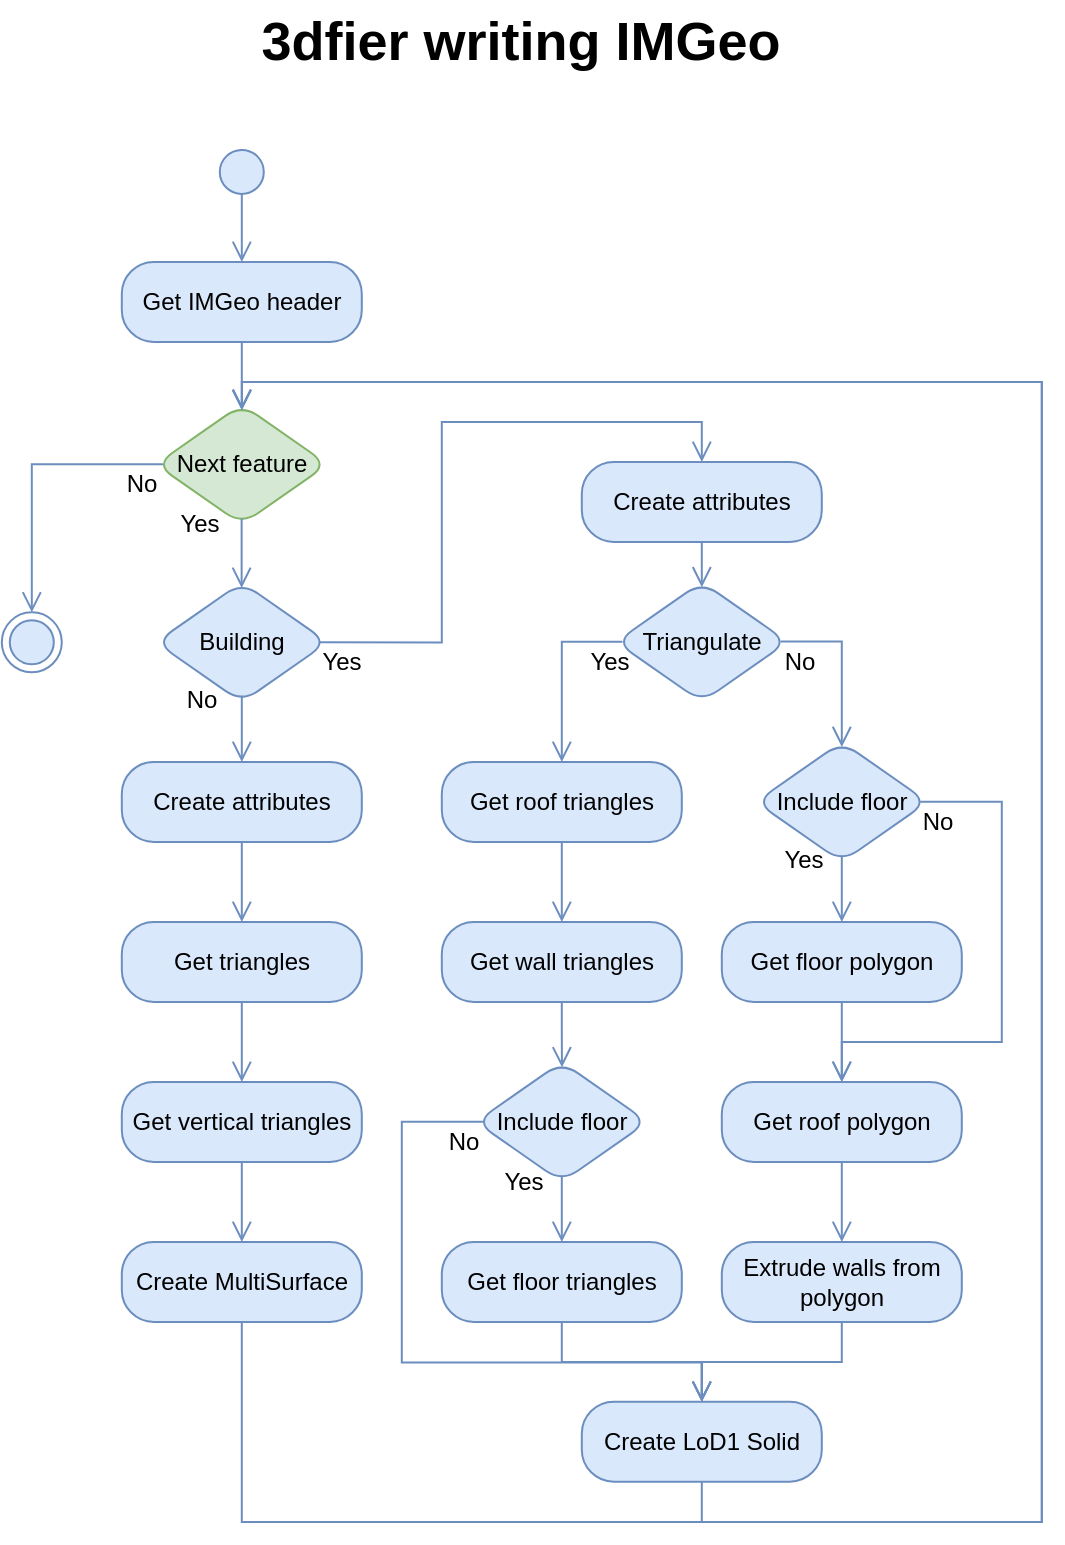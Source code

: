 <mxfile version="12.6.5" type="device"><diagram id="8uUW5VcGIEPM47w4EnDk" name="Page-1"><mxGraphModel dx="1086" dy="806" grid="1" gridSize="10" guides="1" tooltips="1" connect="1" arrows="1" fold="1" page="1" pageScale="1" pageWidth="850" pageHeight="1100" math="0" shadow="0"><root><mxCell id="0"/><mxCell id="1" parent="0"/><mxCell id="du1gqOrOKqdX8gl0MiSq-1" value="Next feature" style="rhombus;whiteSpace=wrap;html=1;fillColor=#d5e8d4;strokeColor=#82b366;rounded=1;shadow=0;strokeWidth=1;perimeterSpacing=0;" parent="1" vertex="1"><mxGeometry x="241.9" y="201.2" width="86" height="60" as="geometry"/></mxCell><mxCell id="du1gqOrOKqdX8gl0MiSq-2" value="No" style="text;html=1;strokeColor=none;fillColor=none;align=center;verticalAlign=middle;whiteSpace=wrap;rounded=0;" parent="1" vertex="1"><mxGeometry x="214.61" y="231.2" width="40" height="20" as="geometry"/></mxCell><mxCell id="du1gqOrOKqdX8gl0MiSq-3" value="Yes" style="text;html=1;strokeColor=none;fillColor=none;align=center;verticalAlign=middle;whiteSpace=wrap;rounded=0;" parent="1" vertex="1"><mxGeometry x="244.42" y="251.2" width="40" height="20" as="geometry"/></mxCell><mxCell id="du1gqOrOKqdX8gl0MiSq-18" value="Create attributes" style="rounded=1;whiteSpace=wrap;html=1;arcSize=40;fillColor=#dae8fc;strokeColor=#6c8ebf;shadow=0;" parent="1" vertex="1"><mxGeometry x="224.9" y="379.95" width="120" height="40" as="geometry"/></mxCell><mxCell id="du1gqOrOKqdX8gl0MiSq-19" value="" style="edgeStyle=orthogonalEdgeStyle;html=1;verticalAlign=bottom;endArrow=open;endSize=8;strokeColor=#6c8ebf;fillColor=#dae8fc;shadow=0;rounded=0;entryX=0.5;entryY=0;entryDx=0;entryDy=0;exitX=0.5;exitY=1;exitDx=0;exitDy=0;" parent="1" source="du1gqOrOKqdX8gl0MiSq-18" target="du1gqOrOKqdX8gl0MiSq-47" edge="1"><mxGeometry relative="1" as="geometry"><mxPoint x="279.55" y="456.95" as="targetPoint"/><mxPoint x="279.55" y="416.95" as="sourcePoint"/><Array as="points"/></mxGeometry></mxCell><mxCell id="du1gqOrOKqdX8gl0MiSq-20" value="" style="edgeStyle=orthogonalEdgeStyle;html=1;verticalAlign=bottom;endArrow=open;endSize=8;strokeColor=#6c8ebf;fillColor=#dae8fc;shadow=0;rounded=0;entryX=0.5;entryY=0;entryDx=0;entryDy=0;exitX=0.5;exitY=0.954;exitDx=0;exitDy=0;exitPerimeter=0;" parent="1" source="du1gqOrOKqdX8gl0MiSq-30" target="du1gqOrOKqdX8gl0MiSq-18" edge="1"><mxGeometry relative="1" as="geometry"><mxPoint x="279.55" y="377.18" as="targetPoint"/><mxPoint x="289.55" y="346.18" as="sourcePoint"/><Array as="points"/></mxGeometry></mxCell><mxCell id="du1gqOrOKqdX8gl0MiSq-25" value="" style="edgeStyle=orthogonalEdgeStyle;html=1;verticalAlign=bottom;endArrow=open;endSize=8;strokeColor=#6c8ebf;fillColor=#dae8fc;shadow=0;exitX=0.5;exitY=0.861;exitDx=0;exitDy=0;rounded=0;exitPerimeter=0;entryX=0.5;entryY=0;entryDx=0;entryDy=0;" parent="1" source="du1gqOrOKqdX8gl0MiSq-55" target="du1gqOrOKqdX8gl0MiSq-26" edge="1"><mxGeometry relative="1" as="geometry"><mxPoint x="279.757" y="132.441" as="targetPoint"/><mxPoint x="284.9" y="97.55" as="sourcePoint"/></mxGeometry></mxCell><mxCell id="du1gqOrOKqdX8gl0MiSq-26" value="Get IMGeo header" style="rounded=1;whiteSpace=wrap;html=1;arcSize=40;fillColor=#dae8fc;strokeColor=#6c8ebf;shadow=0;" parent="1" vertex="1"><mxGeometry x="224.9" y="129.95" width="120" height="40" as="geometry"/></mxCell><mxCell id="du1gqOrOKqdX8gl0MiSq-27" value="" style="edgeStyle=orthogonalEdgeStyle;html=1;verticalAlign=bottom;endArrow=open;endSize=8;strokeColor=#6c8ebf;fillColor=#dae8fc;shadow=0;rounded=0;exitX=0.5;exitY=1;exitDx=0;exitDy=0;entryX=0.5;entryY=0.049;entryDx=0;entryDy=0;entryPerimeter=0;" parent="1" source="du1gqOrOKqdX8gl0MiSq-26" target="du1gqOrOKqdX8gl0MiSq-1" edge="1"><mxGeometry relative="1" as="geometry"><mxPoint x="279.55" y="203.97" as="targetPoint"/><mxPoint x="279.55" y="141.45" as="sourcePoint"/><Array as="points"/></mxGeometry></mxCell><mxCell id="du1gqOrOKqdX8gl0MiSq-28" value="" style="edgeStyle=orthogonalEdgeStyle;html=1;verticalAlign=bottom;endArrow=open;endSize=8;strokeColor=#6c8ebf;fillColor=#dae8fc;shadow=0;rounded=0;exitX=0.042;exitY=0.499;exitDx=0;exitDy=0;exitPerimeter=0;entryX=0.5;entryY=0;entryDx=0;entryDy=0;" parent="1" source="du1gqOrOKqdX8gl0MiSq-1" target="du1gqOrOKqdX8gl0MiSq-53" edge="1"><mxGeometry relative="1" as="geometry"><mxPoint x="144.9" y="309.95" as="targetPoint"/><mxPoint x="318.938" y="312.2" as="sourcePoint"/><Array as="points"><mxPoint x="179.9" y="230.95"/></Array></mxGeometry></mxCell><mxCell id="du1gqOrOKqdX8gl0MiSq-30" value="Building" style="rhombus;whiteSpace=wrap;html=1;fillColor=#dae8fc;strokeColor=#6c8ebf;rounded=1;shadow=0;strokeWidth=1;perimeterSpacing=0;" parent="1" vertex="1"><mxGeometry x="241.9" y="290.18" width="86" height="60" as="geometry"/></mxCell><mxCell id="du1gqOrOKqdX8gl0MiSq-31" value="No" style="text;html=1;strokeColor=none;fillColor=none;align=center;verticalAlign=middle;whiteSpace=wrap;rounded=0;" parent="1" vertex="1"><mxGeometry x="244.57" y="339.18" width="40" height="20" as="geometry"/></mxCell><mxCell id="du1gqOrOKqdX8gl0MiSq-32" value="Yes" style="text;html=1;strokeColor=none;fillColor=none;align=center;verticalAlign=middle;whiteSpace=wrap;rounded=0;" parent="1" vertex="1"><mxGeometry x="314.55" y="320.18" width="40" height="20" as="geometry"/></mxCell><mxCell id="du1gqOrOKqdX8gl0MiSq-33" value="" style="edgeStyle=orthogonalEdgeStyle;html=1;verticalAlign=bottom;endArrow=open;endSize=8;strokeColor=#6c8ebf;fillColor=#dae8fc;shadow=0;rounded=0;entryX=0.5;entryY=0;entryDx=0;entryDy=0;exitX=0.5;exitY=0.952;exitDx=0;exitDy=0;exitPerimeter=0;" parent="1" source="du1gqOrOKqdX8gl0MiSq-34" target="du1gqOrOKqdX8gl0MiSq-38" edge="1"><mxGeometry relative="1" as="geometry"><mxPoint x="449.61" y="790.95" as="targetPoint"/><mxPoint x="449.696" y="679.73" as="sourcePoint"/><Array as="points"/></mxGeometry></mxCell><mxCell id="du1gqOrOKqdX8gl0MiSq-34" value="Include floor" style="rhombus;whiteSpace=wrap;html=1;fillColor=#dae8fc;strokeColor=#6c8ebf;rounded=1;shadow=0;strokeWidth=1;perimeterSpacing=0;" parent="1" vertex="1"><mxGeometry x="401.9" y="529.95" width="86" height="60" as="geometry"/></mxCell><mxCell id="du1gqOrOKqdX8gl0MiSq-35" value="No" style="text;html=1;strokeColor=none;fillColor=none;align=center;verticalAlign=middle;whiteSpace=wrap;rounded=0;" parent="1" vertex="1"><mxGeometry x="375.9" y="559.95" width="40" height="20" as="geometry"/></mxCell><mxCell id="du1gqOrOKqdX8gl0MiSq-36" value="Yes" style="text;html=1;strokeColor=none;fillColor=none;align=center;verticalAlign=middle;whiteSpace=wrap;rounded=0;" parent="1" vertex="1"><mxGeometry x="405.61" y="579.95" width="40" height="20" as="geometry"/></mxCell><mxCell id="du1gqOrOKqdX8gl0MiSq-38" value="Get floor triangles" style="rounded=1;whiteSpace=wrap;html=1;arcSize=40;fillColor=#dae8fc;strokeColor=#6c8ebf;shadow=0;" parent="1" vertex="1"><mxGeometry x="384.9" y="619.95" width="120" height="40" as="geometry"/></mxCell><mxCell id="du1gqOrOKqdX8gl0MiSq-39" value="" style="edgeStyle=orthogonalEdgeStyle;html=1;verticalAlign=bottom;endArrow=open;endSize=8;strokeColor=#6c8ebf;fillColor=#dae8fc;shadow=0;rounded=0;exitX=0.5;exitY=1;exitDx=0;exitDy=0;entryX=0.5;entryY=0;entryDx=0;entryDy=0;" parent="1" source="du1gqOrOKqdX8gl0MiSq-38" target="du1gqOrOKqdX8gl0MiSq-45" edge="1"><mxGeometry relative="1" as="geometry"><mxPoint x="359.61" y="-30.05" as="targetPoint"/><mxPoint x="449.61" y="429.95" as="sourcePoint"/><Array as="points"><mxPoint x="444.9" y="679.95"/><mxPoint x="514.9" y="679.95"/></Array></mxGeometry></mxCell><mxCell id="du1gqOrOKqdX8gl0MiSq-40" value="" style="edgeStyle=orthogonalEdgeStyle;html=1;verticalAlign=bottom;endArrow=open;endSize=8;strokeColor=#6c8ebf;fillColor=#dae8fc;shadow=0;rounded=0;exitX=0.95;exitY=0.5;exitDx=0;exitDy=0;exitPerimeter=0;entryX=0.5;entryY=0;entryDx=0;entryDy=0;" parent="1" source="du1gqOrOKqdX8gl0MiSq-30" target="du1gqOrOKqdX8gl0MiSq-16" edge="1"><mxGeometry relative="1" as="geometry"><mxPoint x="439.61" y="289.95" as="targetPoint"/><mxPoint x="339.55" y="420.2" as="sourcePoint"/><Array as="points"><mxPoint x="384.9" y="319.95"/><mxPoint x="384.9" y="209.95"/><mxPoint x="514.9" y="209.95"/></Array></mxGeometry></mxCell><mxCell id="du1gqOrOKqdX8gl0MiSq-41" value="Get roof triangles" style="rounded=1;whiteSpace=wrap;html=1;arcSize=40;fillColor=#dae8fc;strokeColor=#6c8ebf;shadow=0;" parent="1" vertex="1"><mxGeometry x="384.9" y="379.95" width="120" height="40" as="geometry"/></mxCell><mxCell id="du1gqOrOKqdX8gl0MiSq-42" value="" style="edgeStyle=orthogonalEdgeStyle;html=1;verticalAlign=bottom;endArrow=open;endSize=8;strokeColor=#6c8ebf;fillColor=#dae8fc;shadow=0;rounded=0;entryX=0.5;entryY=0;entryDx=0;entryDy=0;exitX=0.5;exitY=1;exitDx=0;exitDy=0;" parent="1" source="du1gqOrOKqdX8gl0MiSq-41" target="du1gqOrOKqdX8gl0MiSq-43" edge="1"><mxGeometry relative="1" as="geometry"><mxPoint x="449.61" y="459.95" as="targetPoint"/><mxPoint x="449.61" y="419.95" as="sourcePoint"/><Array as="points"/></mxGeometry></mxCell><mxCell id="du1gqOrOKqdX8gl0MiSq-43" value="Get wall triangles" style="rounded=1;whiteSpace=wrap;html=1;arcSize=40;fillColor=#dae8fc;strokeColor=#6c8ebf;shadow=0;" parent="1" vertex="1"><mxGeometry x="384.9" y="459.95" width="120" height="40" as="geometry"/></mxCell><mxCell id="du1gqOrOKqdX8gl0MiSq-44" value="" style="edgeStyle=orthogonalEdgeStyle;html=1;verticalAlign=bottom;endArrow=open;endSize=8;strokeColor=#6c8ebf;fillColor=#dae8fc;shadow=0;rounded=0;entryX=0.501;entryY=0.045;entryDx=0;entryDy=0;exitX=0.5;exitY=1;exitDx=0;exitDy=0;entryPerimeter=0;" parent="1" source="du1gqOrOKqdX8gl0MiSq-43" target="du1gqOrOKqdX8gl0MiSq-34" edge="1"><mxGeometry relative="1" as="geometry"><mxPoint x="444.9" y="542.95" as="targetPoint"/><mxPoint x="449.61" y="499.95" as="sourcePoint"/><Array as="points"/></mxGeometry></mxCell><mxCell id="du1gqOrOKqdX8gl0MiSq-45" value="Create LoD1 Solid" style="rounded=1;whiteSpace=wrap;html=1;arcSize=40;fillColor=#dae8fc;strokeColor=#6c8ebf;shadow=0;" parent="1" vertex="1"><mxGeometry x="454.9" y="699.85" width="120" height="40" as="geometry"/></mxCell><mxCell id="du1gqOrOKqdX8gl0MiSq-46" value="" style="edgeStyle=orthogonalEdgeStyle;html=1;verticalAlign=bottom;endArrow=open;endSize=8;strokeColor=#6c8ebf;fillColor=#dae8fc;shadow=0;rounded=0;exitX=0.5;exitY=1;exitDx=0;exitDy=0;entryX=0.5;entryY=0.046;entryDx=0;entryDy=0;entryPerimeter=0;" parent="1" source="du1gqOrOKqdX8gl0MiSq-45" target="du1gqOrOKqdX8gl0MiSq-1" edge="1"><mxGeometry relative="1" as="geometry"><mxPoint x="324.9" y="199.95" as="targetPoint"/><mxPoint x="439.61" y="906.7" as="sourcePoint"/><Array as="points"><mxPoint x="514.9" y="759.95"/><mxPoint x="684.9" y="759.95"/><mxPoint x="684.9" y="189.95"/><mxPoint x="284.9" y="189.95"/></Array></mxGeometry></mxCell><mxCell id="du1gqOrOKqdX8gl0MiSq-14" value="" style="edgeStyle=orthogonalEdgeStyle;html=1;verticalAlign=bottom;endArrow=open;endSize=8;strokeColor=#6c8ebf;fillColor=#dae8fc;shadow=0;rounded=0;entryX=0.499;entryY=0.046;entryDx=0;entryDy=0;exitX=0.499;exitY=0.951;exitDx=0;exitDy=0;exitPerimeter=0;entryPerimeter=0;" parent="1" source="du1gqOrOKqdX8gl0MiSq-1" target="du1gqOrOKqdX8gl0MiSq-30" edge="1"><mxGeometry relative="1" as="geometry"><mxPoint x="-55.51" y="501.45" as="targetPoint"/><mxPoint x="289.55" y="261.2" as="sourcePoint"/></mxGeometry></mxCell><mxCell id="du1gqOrOKqdX8gl0MiSq-16" value="Create attributes" style="rounded=1;whiteSpace=wrap;html=1;arcSize=40;fillColor=#dae8fc;strokeColor=#6c8ebf;shadow=0;" parent="1" vertex="1"><mxGeometry x="454.9" y="229.95" width="120" height="40" as="geometry"/></mxCell><mxCell id="du1gqOrOKqdX8gl0MiSq-47" value="Get triangles" style="rounded=1;whiteSpace=wrap;html=1;arcSize=40;fillColor=#dae8fc;strokeColor=#6c8ebf;shadow=0;" parent="1" vertex="1"><mxGeometry x="224.9" y="459.95" width="120" height="40" as="geometry"/></mxCell><mxCell id="du1gqOrOKqdX8gl0MiSq-48" value="" style="edgeStyle=orthogonalEdgeStyle;html=1;verticalAlign=bottom;endArrow=open;endSize=8;strokeColor=#6c8ebf;fillColor=#dae8fc;shadow=0;rounded=0;entryX=0.5;entryY=0;entryDx=0;entryDy=0;exitX=0.5;exitY=1;exitDx=0;exitDy=0;" parent="1" source="du1gqOrOKqdX8gl0MiSq-47" target="du1gqOrOKqdX8gl0MiSq-49" edge="1"><mxGeometry relative="1" as="geometry"><mxPoint x="279.55" y="536.95" as="targetPoint"/><mxPoint x="279.55" y="496.95" as="sourcePoint"/><Array as="points"/></mxGeometry></mxCell><mxCell id="du1gqOrOKqdX8gl0MiSq-49" value="Get vertical triangles" style="rounded=1;whiteSpace=wrap;html=1;arcSize=40;fillColor=#dae8fc;strokeColor=#6c8ebf;shadow=0;" parent="1" vertex="1"><mxGeometry x="224.9" y="539.95" width="120" height="40" as="geometry"/></mxCell><mxCell id="du1gqOrOKqdX8gl0MiSq-50" value="" style="edgeStyle=orthogonalEdgeStyle;html=1;verticalAlign=bottom;endArrow=open;endSize=8;strokeColor=#6c8ebf;fillColor=#dae8fc;shadow=0;rounded=0;entryX=0.5;entryY=0;entryDx=0;entryDy=0;exitX=0.5;exitY=1;exitDx=0;exitDy=0;" parent="1" source="du1gqOrOKqdX8gl0MiSq-49" target="du1gqOrOKqdX8gl0MiSq-51" edge="1"><mxGeometry relative="1" as="geometry"><mxPoint x="279.55" y="616.7" as="targetPoint"/><mxPoint x="279.55" y="576.7" as="sourcePoint"/><Array as="points"/></mxGeometry></mxCell><mxCell id="du1gqOrOKqdX8gl0MiSq-51" value="Create MultiSurface" style="rounded=1;whiteSpace=wrap;html=1;arcSize=40;fillColor=#dae8fc;strokeColor=#6c8ebf;shadow=0;" parent="1" vertex="1"><mxGeometry x="224.9" y="619.95" width="120" height="40" as="geometry"/></mxCell><mxCell id="du1gqOrOKqdX8gl0MiSq-52" value="" style="edgeStyle=orthogonalEdgeStyle;html=1;verticalAlign=bottom;endArrow=open;endSize=8;strokeColor=#6c8ebf;fillColor=#dae8fc;shadow=0;rounded=0;exitX=0.5;exitY=1;exitDx=0;exitDy=0;entryX=0.501;entryY=0.044;entryDx=0;entryDy=0;entryPerimeter=0;" parent="1" source="du1gqOrOKqdX8gl0MiSq-51" target="du1gqOrOKqdX8gl0MiSq-1" edge="1"><mxGeometry relative="1" as="geometry"><mxPoint x="599.61" y="239.95" as="targetPoint"/><mxPoint x="279.55" y="656.95" as="sourcePoint"/><Array as="points"><mxPoint x="284.9" y="759.95"/><mxPoint x="684.9" y="759.95"/><mxPoint x="684.9" y="189.95"/><mxPoint x="284.9" y="189.95"/></Array></mxGeometry></mxCell><mxCell id="du1gqOrOKqdX8gl0MiSq-53" value="" style="ellipse;html=1;shape=endState;fillColor=#dae8fc;strokeColor=#6c8ebf;rounded=1;shadow=0;" parent="1" vertex="1"><mxGeometry x="164.9" y="305.18" width="30" height="30" as="geometry"/></mxCell><mxCell id="du1gqOrOKqdX8gl0MiSq-55" value="" style="ellipse;html=1;shape=startState;fillColor=#dae8fc;strokeColor=#6c8ebf;shadow=0;" parent="1" vertex="1"><mxGeometry x="269.9" y="69.95" width="30" height="30" as="geometry"/></mxCell><mxCell id="du1gqOrOKqdX8gl0MiSq-57" value="" style="edgeStyle=orthogonalEdgeStyle;html=1;verticalAlign=bottom;endArrow=open;endSize=8;strokeColor=#6c8ebf;fillColor=#dae8fc;shadow=0;rounded=0;entryX=0.5;entryY=0;entryDx=0;entryDy=0;exitX=0.049;exitY=0.499;exitDx=0;exitDy=0;exitPerimeter=0;" parent="1" source="du1gqOrOKqdX8gl0MiSq-34" target="du1gqOrOKqdX8gl0MiSq-45" edge="1"><mxGeometry relative="1" as="geometry"><mxPoint x="294.986" y="44.07" as="targetPoint"/><mxPoint x="484.9" y="450.18" as="sourcePoint"/><Array as="points"><mxPoint x="364.9" y="560.18"/><mxPoint x="364.9" y="680.18"/><mxPoint x="514.9" y="680.18"/></Array></mxGeometry></mxCell><mxCell id="du1gqOrOKqdX8gl0MiSq-70" value="Triangulate" style="rhombus;whiteSpace=wrap;html=1;fillColor=#dae8fc;strokeColor=#6c8ebf;rounded=1;shadow=0;strokeWidth=1;perimeterSpacing=0;" parent="1" vertex="1"><mxGeometry x="471.9" y="289.95" width="86" height="60" as="geometry"/></mxCell><mxCell id="du1gqOrOKqdX8gl0MiSq-71" value="No" style="text;html=1;strokeColor=none;fillColor=none;align=center;verticalAlign=middle;whiteSpace=wrap;rounded=0;" parent="1" vertex="1"><mxGeometry x="543.9" y="319.95" width="40" height="20" as="geometry"/></mxCell><mxCell id="du1gqOrOKqdX8gl0MiSq-72" value="Yes" style="text;html=1;strokeColor=none;fillColor=none;align=center;verticalAlign=middle;whiteSpace=wrap;rounded=0;" parent="1" vertex="1"><mxGeometry x="448.9" y="319.95" width="40" height="20" as="geometry"/></mxCell><mxCell id="du1gqOrOKqdX8gl0MiSq-73" value="" style="edgeStyle=orthogonalEdgeStyle;html=1;verticalAlign=bottom;endArrow=open;endSize=8;strokeColor=#6c8ebf;fillColor=#dae8fc;shadow=0;rounded=0;exitX=0.039;exitY=0.499;exitDx=0;exitDy=0;entryX=0.5;entryY=0;entryDx=0;entryDy=0;exitPerimeter=0;" parent="1" source="du1gqOrOKqdX8gl0MiSq-70" target="du1gqOrOKqdX8gl0MiSq-41" edge="1"><mxGeometry relative="1" as="geometry"><mxPoint x="444.84" y="382.84" as="targetPoint"/><mxPoint x="444.84" y="349.84" as="sourcePoint"/><Array as="points"><mxPoint x="444.9" y="319.95"/></Array></mxGeometry></mxCell><mxCell id="du1gqOrOKqdX8gl0MiSq-76" value="" style="edgeStyle=orthogonalEdgeStyle;html=1;verticalAlign=bottom;endArrow=open;endSize=8;strokeColor=#6c8ebf;fillColor=#dae8fc;shadow=0;rounded=0;entryX=0.5;entryY=0.043;entryDx=0;entryDy=0;exitX=0.958;exitY=0.497;exitDx=0;exitDy=0;exitPerimeter=0;entryPerimeter=0;" parent="1" source="du1gqOrOKqdX8gl0MiSq-70" target="du1gqOrOKqdX8gl0MiSq-78" edge="1"><mxGeometry relative="1" as="geometry"><mxPoint x="584.9" y="379.95" as="targetPoint"/><mxPoint x="589.61" y="419.95" as="sourcePoint"/><Array as="points"><mxPoint x="584.9" y="319.95"/></Array></mxGeometry></mxCell><mxCell id="du1gqOrOKqdX8gl0MiSq-77" value="" style="edgeStyle=orthogonalEdgeStyle;html=1;verticalAlign=bottom;endArrow=open;endSize=8;strokeColor=#6c8ebf;fillColor=#dae8fc;shadow=0;rounded=0;entryX=0.5;entryY=0;entryDx=0;entryDy=0;exitX=0.5;exitY=0.952;exitDx=0;exitDy=0;exitPerimeter=0;" parent="1" source="du1gqOrOKqdX8gl0MiSq-78" edge="1"><mxGeometry relative="1" as="geometry"><mxPoint x="584.9" y="459.95" as="targetPoint"/><mxPoint x="589.696" y="519.73" as="sourcePoint"/><Array as="points"/></mxGeometry></mxCell><mxCell id="du1gqOrOKqdX8gl0MiSq-78" value="Include floor" style="rhombus;whiteSpace=wrap;html=1;fillColor=#dae8fc;strokeColor=#6c8ebf;rounded=1;shadow=0;strokeWidth=1;perimeterSpacing=0;" parent="1" vertex="1"><mxGeometry x="541.9" y="369.95" width="86" height="60" as="geometry"/></mxCell><mxCell id="du1gqOrOKqdX8gl0MiSq-79" value="No" style="text;html=1;strokeColor=none;fillColor=none;align=center;verticalAlign=middle;whiteSpace=wrap;rounded=0;" parent="1" vertex="1"><mxGeometry x="612.9" y="399.95" width="40" height="20" as="geometry"/></mxCell><mxCell id="du1gqOrOKqdX8gl0MiSq-80" value="Yes" style="text;html=1;strokeColor=none;fillColor=none;align=center;verticalAlign=middle;whiteSpace=wrap;rounded=0;" parent="1" vertex="1"><mxGeometry x="545.61" y="418.95" width="40" height="20" as="geometry"/></mxCell><mxCell id="du1gqOrOKqdX8gl0MiSq-82" value="Get floor polygon" style="rounded=1;whiteSpace=wrap;html=1;arcSize=40;fillColor=#dae8fc;strokeColor=#6c8ebf;shadow=0;" parent="1" vertex="1"><mxGeometry x="524.9" y="459.95" width="120" height="40" as="geometry"/></mxCell><mxCell id="du1gqOrOKqdX8gl0MiSq-83" value="" style="edgeStyle=orthogonalEdgeStyle;html=1;verticalAlign=bottom;endArrow=open;endSize=8;strokeColor=#6c8ebf;fillColor=#dae8fc;shadow=0;rounded=0;exitX=0.5;exitY=1;exitDx=0;exitDy=0;entryX=0.5;entryY=0;entryDx=0;entryDy=0;" parent="1" source="du1gqOrOKqdX8gl0MiSq-82" edge="1"><mxGeometry relative="1" as="geometry"><mxPoint x="584.9" y="539.95" as="targetPoint"/><mxPoint x="589.61" y="269.95" as="sourcePoint"/><Array as="points"><mxPoint x="584.9" y="529.95"/><mxPoint x="584.9" y="529.95"/></Array></mxGeometry></mxCell><mxCell id="du1gqOrOKqdX8gl0MiSq-86" value="Get roof polygon" style="rounded=1;whiteSpace=wrap;html=1;arcSize=40;fillColor=#dae8fc;strokeColor=#6c8ebf;shadow=0;" parent="1" vertex="1"><mxGeometry x="524.9" y="539.95" width="120" height="40" as="geometry"/></mxCell><mxCell id="du1gqOrOKqdX8gl0MiSq-87" value="" style="edgeStyle=orthogonalEdgeStyle;html=1;verticalAlign=bottom;endArrow=open;endSize=8;strokeColor=#6c8ebf;fillColor=#dae8fc;shadow=0;rounded=0;exitX=0.5;exitY=1;exitDx=0;exitDy=0;entryX=0.5;entryY=0;entryDx=0;entryDy=0;" parent="1" source="du1gqOrOKqdX8gl0MiSq-86" edge="1"><mxGeometry relative="1" as="geometry"><mxPoint x="584.9" y="619.95" as="targetPoint"/><mxPoint x="589.61" y="349.95" as="sourcePoint"/><Array as="points"><mxPoint x="584.9" y="609.95"/><mxPoint x="584.9" y="609.95"/></Array></mxGeometry></mxCell><mxCell id="du1gqOrOKqdX8gl0MiSq-88" value="Extrude walls from polygon" style="rounded=1;whiteSpace=wrap;html=1;arcSize=40;fillColor=#dae8fc;strokeColor=#6c8ebf;shadow=0;" parent="1" vertex="1"><mxGeometry x="524.9" y="619.95" width="120" height="40" as="geometry"/></mxCell><mxCell id="du1gqOrOKqdX8gl0MiSq-89" value="" style="edgeStyle=orthogonalEdgeStyle;html=1;verticalAlign=bottom;endArrow=open;endSize=8;strokeColor=#6c8ebf;fillColor=#dae8fc;shadow=0;rounded=0;exitX=0.5;exitY=1;exitDx=0;exitDy=0;entryX=0.5;entryY=0;entryDx=0;entryDy=0;" parent="1" source="du1gqOrOKqdX8gl0MiSq-88" target="du1gqOrOKqdX8gl0MiSq-45" edge="1"><mxGeometry relative="1" as="geometry"><mxPoint x="584.9" y="699.95" as="targetPoint"/><mxPoint x="589.61" y="429.95" as="sourcePoint"/><Array as="points"><mxPoint x="584.9" y="679.95"/><mxPoint x="514.9" y="679.95"/></Array></mxGeometry></mxCell><mxCell id="du1gqOrOKqdX8gl0MiSq-90" value="" style="edgeStyle=orthogonalEdgeStyle;html=1;verticalAlign=bottom;endArrow=open;endSize=8;strokeColor=#6c8ebf;fillColor=#dae8fc;shadow=0;rounded=0;entryX=0.5;entryY=0;entryDx=0;entryDy=0;exitX=0.956;exitY=0.499;exitDx=0;exitDy=0;exitPerimeter=0;" parent="1" source="du1gqOrOKqdX8gl0MiSq-78" target="du1gqOrOKqdX8gl0MiSq-86" edge="1"><mxGeometry relative="1" as="geometry"><mxPoint x="594.9" y="469.95" as="targetPoint"/><mxPoint x="594.9" y="437.07" as="sourcePoint"/><Array as="points"><mxPoint x="664.9" y="399.95"/><mxPoint x="664.9" y="519.95"/><mxPoint x="584.9" y="519.95"/></Array></mxGeometry></mxCell><mxCell id="du1gqOrOKqdX8gl0MiSq-92" value="" style="edgeStyle=orthogonalEdgeStyle;html=1;verticalAlign=bottom;endArrow=open;endSize=8;strokeColor=#6c8ebf;fillColor=#dae8fc;shadow=0;rounded=0;exitX=0.5;exitY=1;exitDx=0;exitDy=0;entryX=0.5;entryY=0.044;entryDx=0;entryDy=0;entryPerimeter=0;" parent="1" source="du1gqOrOKqdX8gl0MiSq-16" target="du1gqOrOKqdX8gl0MiSq-70" edge="1"><mxGeometry relative="1" as="geometry"><mxPoint x="564.9" y="289.95" as="targetPoint"/><mxPoint x="454.9" y="429.95" as="sourcePoint"/><Array as="points"/></mxGeometry></mxCell><mxCell id="du1gqOrOKqdX8gl0MiSq-93" value="3dfier writing IMGeo" style="text;strokeColor=none;fillColor=none;html=1;fontSize=27;fontStyle=1;verticalAlign=middle;align=center;rounded=0;shadow=0;" parent="1" vertex="1"><mxGeometry x="264.9" y="-0.05" width="319" height="40" as="geometry"/></mxCell></root></mxGraphModel></diagram></mxfile>